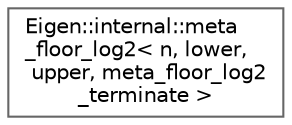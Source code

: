 digraph "Graphical Class Hierarchy"
{
 // LATEX_PDF_SIZE
  bgcolor="transparent";
  edge [fontname=Helvetica,fontsize=10,labelfontname=Helvetica,labelfontsize=10];
  node [fontname=Helvetica,fontsize=10,shape=box,height=0.2,width=0.4];
  rankdir="LR";
  Node0 [id="Node000000",label="Eigen::internal::meta\l_floor_log2\< n, lower,\l upper, meta_floor_log2\l_terminate \>",height=0.2,width=0.4,color="grey40", fillcolor="white", style="filled",URL="$structEigen_1_1internal_1_1meta__floor__log2_3_01n_00_01lower_00_01upper_00_01meta__floor__log2__terminate_01_4.html",tooltip=" "];
}

